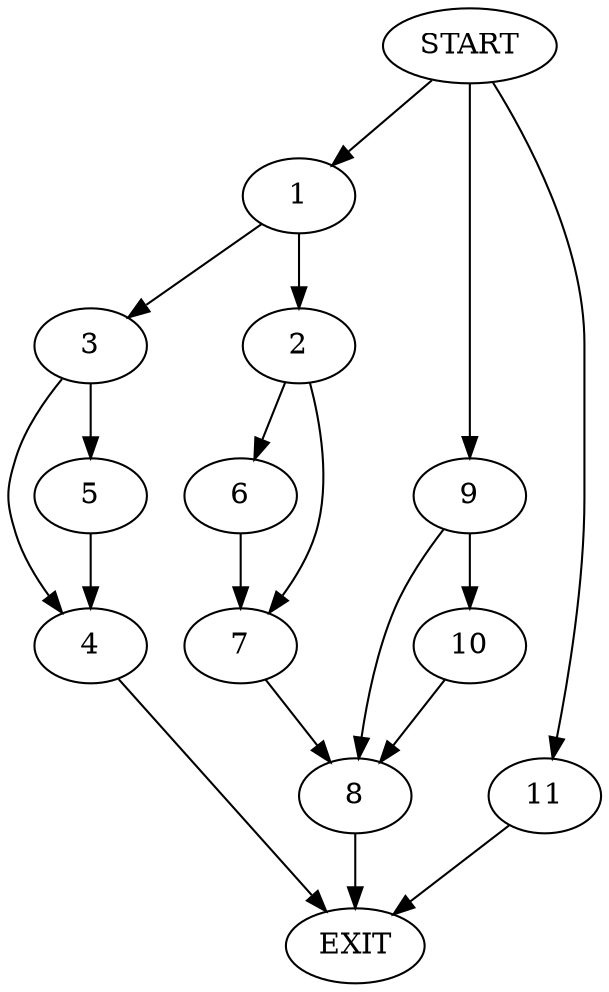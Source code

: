 digraph {
0 [label="START"]
12 [label="EXIT"]
0 -> 1
1 -> 2
1 -> 3
3 -> 4
3 -> 5
2 -> 6
2 -> 7
4 -> 12
5 -> 4
6 -> 7
7 -> 8
8 -> 12
0 -> 9
9 -> 8
9 -> 10
10 -> 8
0 -> 11
11 -> 12
}
